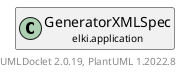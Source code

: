 @startuml
    remove .*\.(Instance|Par|Parameterizer|Factory)$
    set namespaceSeparator none
    hide empty fields
    hide empty methods

    class "<size:14>GeneratorXMLSpec.Par\n<size:10>elki.application" as elki.application.GeneratorXMLSpec.Par [[GeneratorXMLSpec.Par.html]] {
        -outputFile: Path
        -generator: GeneratorXMLDatabaseConnection
        +configure(Parameterization): void
        +make(): GeneratorXMLSpec
    }

    abstract class "<size:14>AbstractApplication.Par\n<size:10>elki.application" as elki.application.AbstractApplication.Par [[AbstractApplication.Par.html]] {
        {abstract} +make(): AbstractApplication
    }
    class "<size:14>GeneratorXMLSpec\n<size:10>elki.application" as elki.application.GeneratorXMLSpec [[GeneratorXMLSpec.html]]

    elki.application.AbstractApplication.Par <|-- elki.application.GeneratorXMLSpec.Par
    elki.application.GeneratorXMLSpec +-- elki.application.GeneratorXMLSpec.Par

    center footer UMLDoclet 2.0.19, PlantUML 1.2022.8
@enduml
